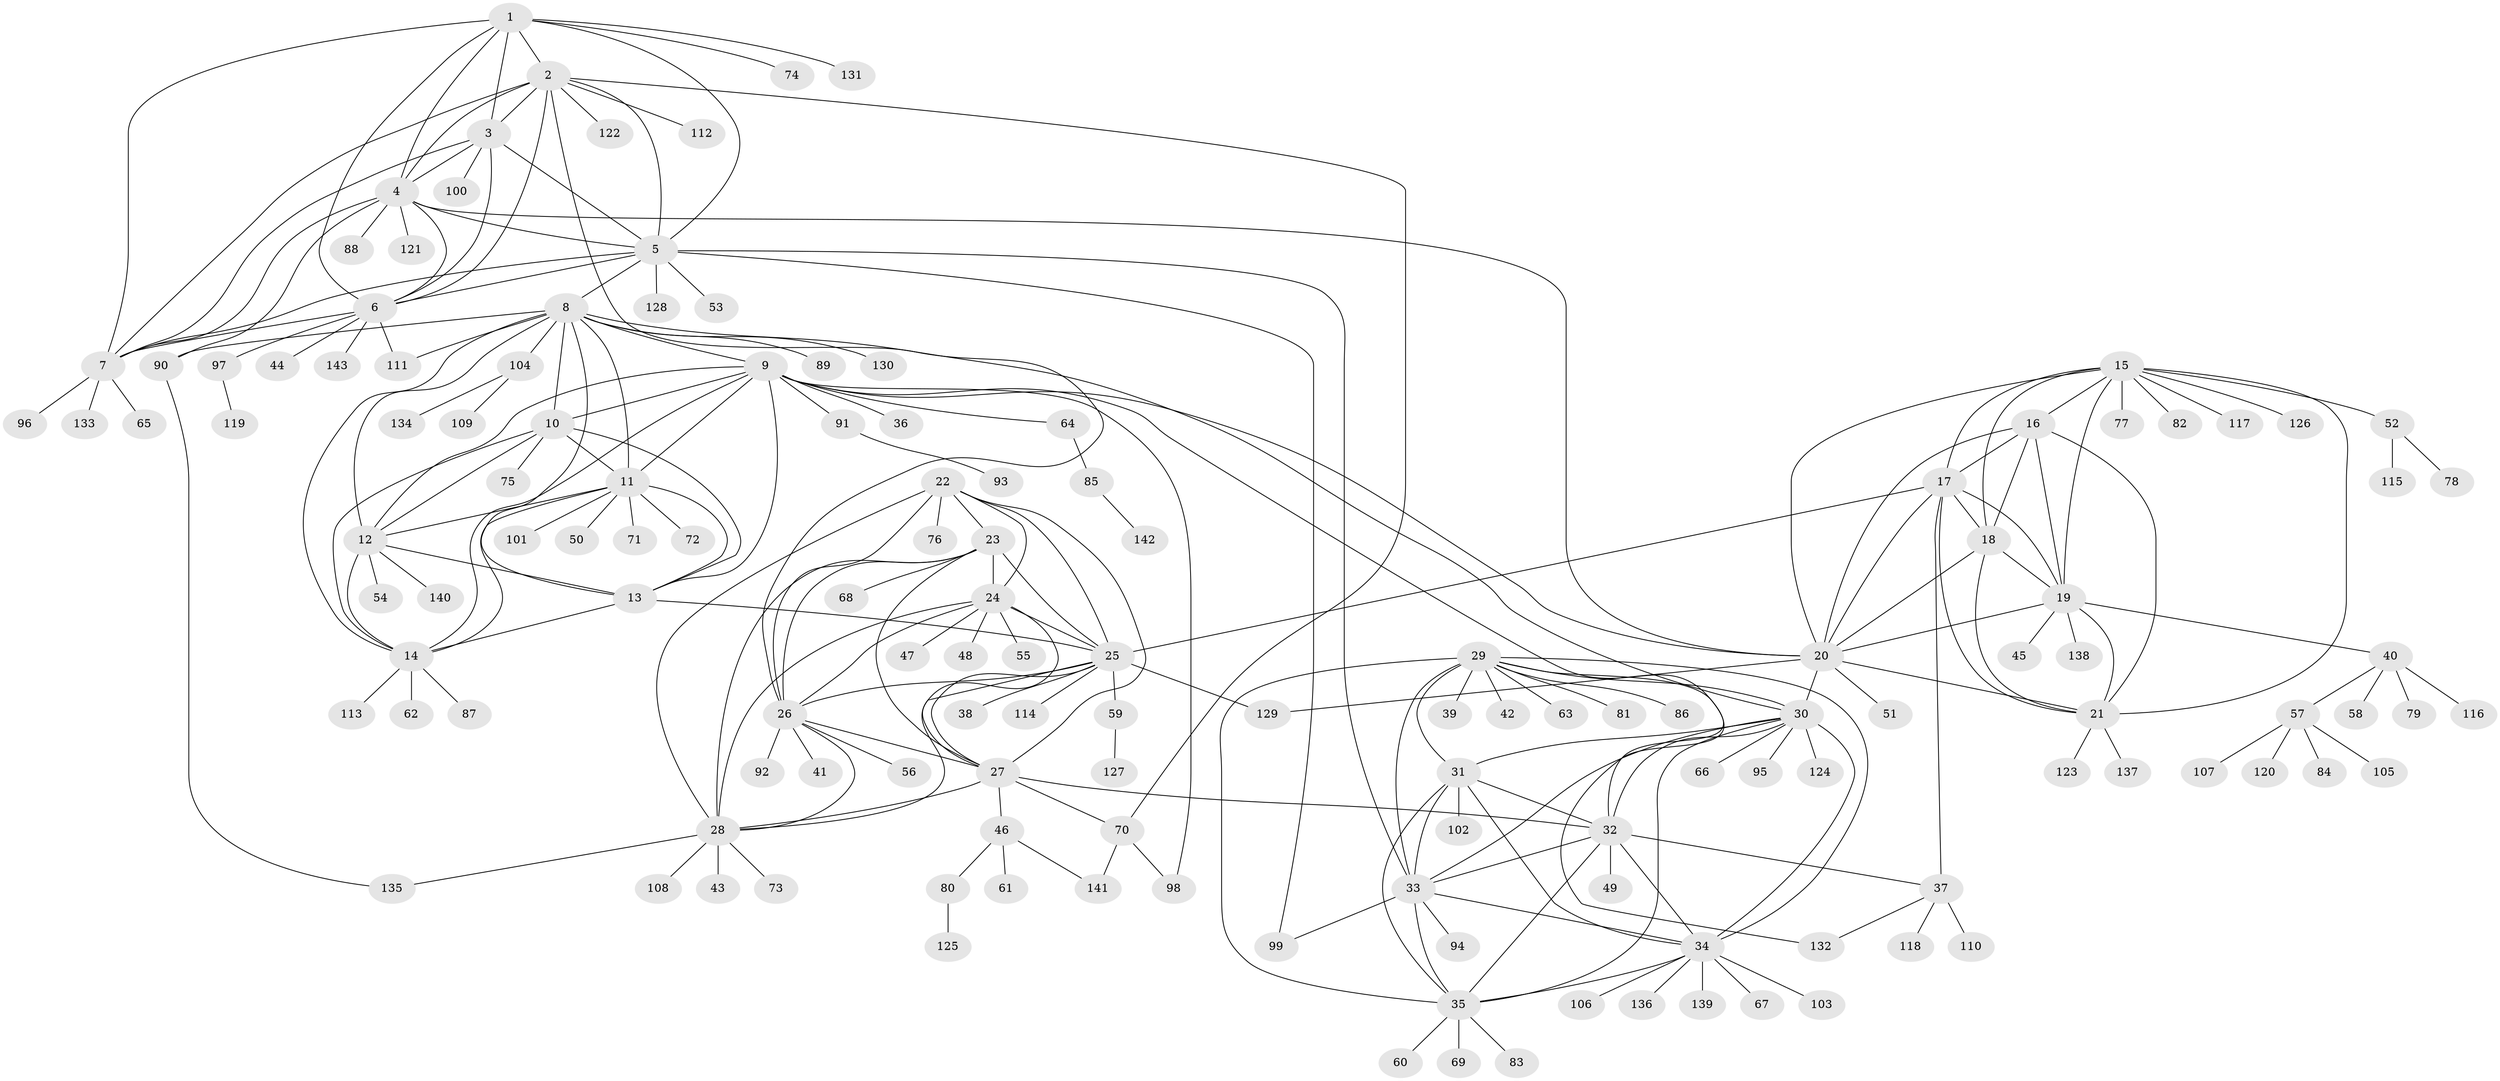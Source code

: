 // coarse degree distribution, {6: 0.06930693069306931, 8: 0.07920792079207921, 5: 0.009900990099009901, 9: 0.0594059405940594, 10: 0.0297029702970297, 12: 0.009900990099009901, 11: 0.0297029702970297, 7: 0.04950495049504951, 4: 0.039603960396039604, 1: 0.48514851485148514, 3: 0.039603960396039604, 2: 0.09900990099009901}
// Generated by graph-tools (version 1.1) at 2025/52/03/04/25 22:52:44]
// undirected, 143 vertices, 233 edges
graph export_dot {
  node [color=gray90,style=filled];
  1;
  2;
  3;
  4;
  5;
  6;
  7;
  8;
  9;
  10;
  11;
  12;
  13;
  14;
  15;
  16;
  17;
  18;
  19;
  20;
  21;
  22;
  23;
  24;
  25;
  26;
  27;
  28;
  29;
  30;
  31;
  32;
  33;
  34;
  35;
  36;
  37;
  38;
  39;
  40;
  41;
  42;
  43;
  44;
  45;
  46;
  47;
  48;
  49;
  50;
  51;
  52;
  53;
  54;
  55;
  56;
  57;
  58;
  59;
  60;
  61;
  62;
  63;
  64;
  65;
  66;
  67;
  68;
  69;
  70;
  71;
  72;
  73;
  74;
  75;
  76;
  77;
  78;
  79;
  80;
  81;
  82;
  83;
  84;
  85;
  86;
  87;
  88;
  89;
  90;
  91;
  92;
  93;
  94;
  95;
  96;
  97;
  98;
  99;
  100;
  101;
  102;
  103;
  104;
  105;
  106;
  107;
  108;
  109;
  110;
  111;
  112;
  113;
  114;
  115;
  116;
  117;
  118;
  119;
  120;
  121;
  122;
  123;
  124;
  125;
  126;
  127;
  128;
  129;
  130;
  131;
  132;
  133;
  134;
  135;
  136;
  137;
  138;
  139;
  140;
  141;
  142;
  143;
  1 -- 2;
  1 -- 3;
  1 -- 4;
  1 -- 5;
  1 -- 6;
  1 -- 7;
  1 -- 74;
  1 -- 131;
  2 -- 3;
  2 -- 4;
  2 -- 5;
  2 -- 6;
  2 -- 7;
  2 -- 26;
  2 -- 70;
  2 -- 112;
  2 -- 122;
  3 -- 4;
  3 -- 5;
  3 -- 6;
  3 -- 7;
  3 -- 100;
  4 -- 5;
  4 -- 6;
  4 -- 7;
  4 -- 20;
  4 -- 88;
  4 -- 90;
  4 -- 121;
  5 -- 6;
  5 -- 7;
  5 -- 8;
  5 -- 33;
  5 -- 53;
  5 -- 99;
  5 -- 128;
  6 -- 7;
  6 -- 44;
  6 -- 97;
  6 -- 111;
  6 -- 143;
  7 -- 65;
  7 -- 96;
  7 -- 133;
  8 -- 9;
  8 -- 10;
  8 -- 11;
  8 -- 12;
  8 -- 13;
  8 -- 14;
  8 -- 30;
  8 -- 89;
  8 -- 90;
  8 -- 104;
  8 -- 111;
  8 -- 130;
  9 -- 10;
  9 -- 11;
  9 -- 12;
  9 -- 13;
  9 -- 14;
  9 -- 20;
  9 -- 36;
  9 -- 64;
  9 -- 91;
  9 -- 98;
  9 -- 132;
  10 -- 11;
  10 -- 12;
  10 -- 13;
  10 -- 14;
  10 -- 75;
  11 -- 12;
  11 -- 13;
  11 -- 14;
  11 -- 50;
  11 -- 71;
  11 -- 72;
  11 -- 101;
  12 -- 13;
  12 -- 14;
  12 -- 54;
  12 -- 140;
  13 -- 14;
  13 -- 25;
  14 -- 62;
  14 -- 87;
  14 -- 113;
  15 -- 16;
  15 -- 17;
  15 -- 18;
  15 -- 19;
  15 -- 20;
  15 -- 21;
  15 -- 52;
  15 -- 77;
  15 -- 82;
  15 -- 117;
  15 -- 126;
  16 -- 17;
  16 -- 18;
  16 -- 19;
  16 -- 20;
  16 -- 21;
  17 -- 18;
  17 -- 19;
  17 -- 20;
  17 -- 21;
  17 -- 25;
  17 -- 37;
  18 -- 19;
  18 -- 20;
  18 -- 21;
  19 -- 20;
  19 -- 21;
  19 -- 40;
  19 -- 45;
  19 -- 138;
  20 -- 21;
  20 -- 30;
  20 -- 51;
  20 -- 129;
  21 -- 123;
  21 -- 137;
  22 -- 23;
  22 -- 24;
  22 -- 25;
  22 -- 26;
  22 -- 27;
  22 -- 28;
  22 -- 76;
  23 -- 24;
  23 -- 25;
  23 -- 26;
  23 -- 27;
  23 -- 28;
  23 -- 68;
  24 -- 25;
  24 -- 26;
  24 -- 27;
  24 -- 28;
  24 -- 47;
  24 -- 48;
  24 -- 55;
  25 -- 26;
  25 -- 27;
  25 -- 28;
  25 -- 38;
  25 -- 59;
  25 -- 114;
  25 -- 129;
  26 -- 27;
  26 -- 28;
  26 -- 41;
  26 -- 56;
  26 -- 92;
  27 -- 28;
  27 -- 32;
  27 -- 46;
  27 -- 70;
  28 -- 43;
  28 -- 73;
  28 -- 108;
  28 -- 135;
  29 -- 30;
  29 -- 31;
  29 -- 32;
  29 -- 33;
  29 -- 34;
  29 -- 35;
  29 -- 39;
  29 -- 42;
  29 -- 63;
  29 -- 81;
  29 -- 86;
  30 -- 31;
  30 -- 32;
  30 -- 33;
  30 -- 34;
  30 -- 35;
  30 -- 66;
  30 -- 95;
  30 -- 124;
  31 -- 32;
  31 -- 33;
  31 -- 34;
  31 -- 35;
  31 -- 102;
  32 -- 33;
  32 -- 34;
  32 -- 35;
  32 -- 37;
  32 -- 49;
  33 -- 34;
  33 -- 35;
  33 -- 94;
  33 -- 99;
  34 -- 35;
  34 -- 67;
  34 -- 103;
  34 -- 106;
  34 -- 136;
  34 -- 139;
  35 -- 60;
  35 -- 69;
  35 -- 83;
  37 -- 110;
  37 -- 118;
  37 -- 132;
  40 -- 57;
  40 -- 58;
  40 -- 79;
  40 -- 116;
  46 -- 61;
  46 -- 80;
  46 -- 141;
  52 -- 78;
  52 -- 115;
  57 -- 84;
  57 -- 105;
  57 -- 107;
  57 -- 120;
  59 -- 127;
  64 -- 85;
  70 -- 98;
  70 -- 141;
  80 -- 125;
  85 -- 142;
  90 -- 135;
  91 -- 93;
  97 -- 119;
  104 -- 109;
  104 -- 134;
}
